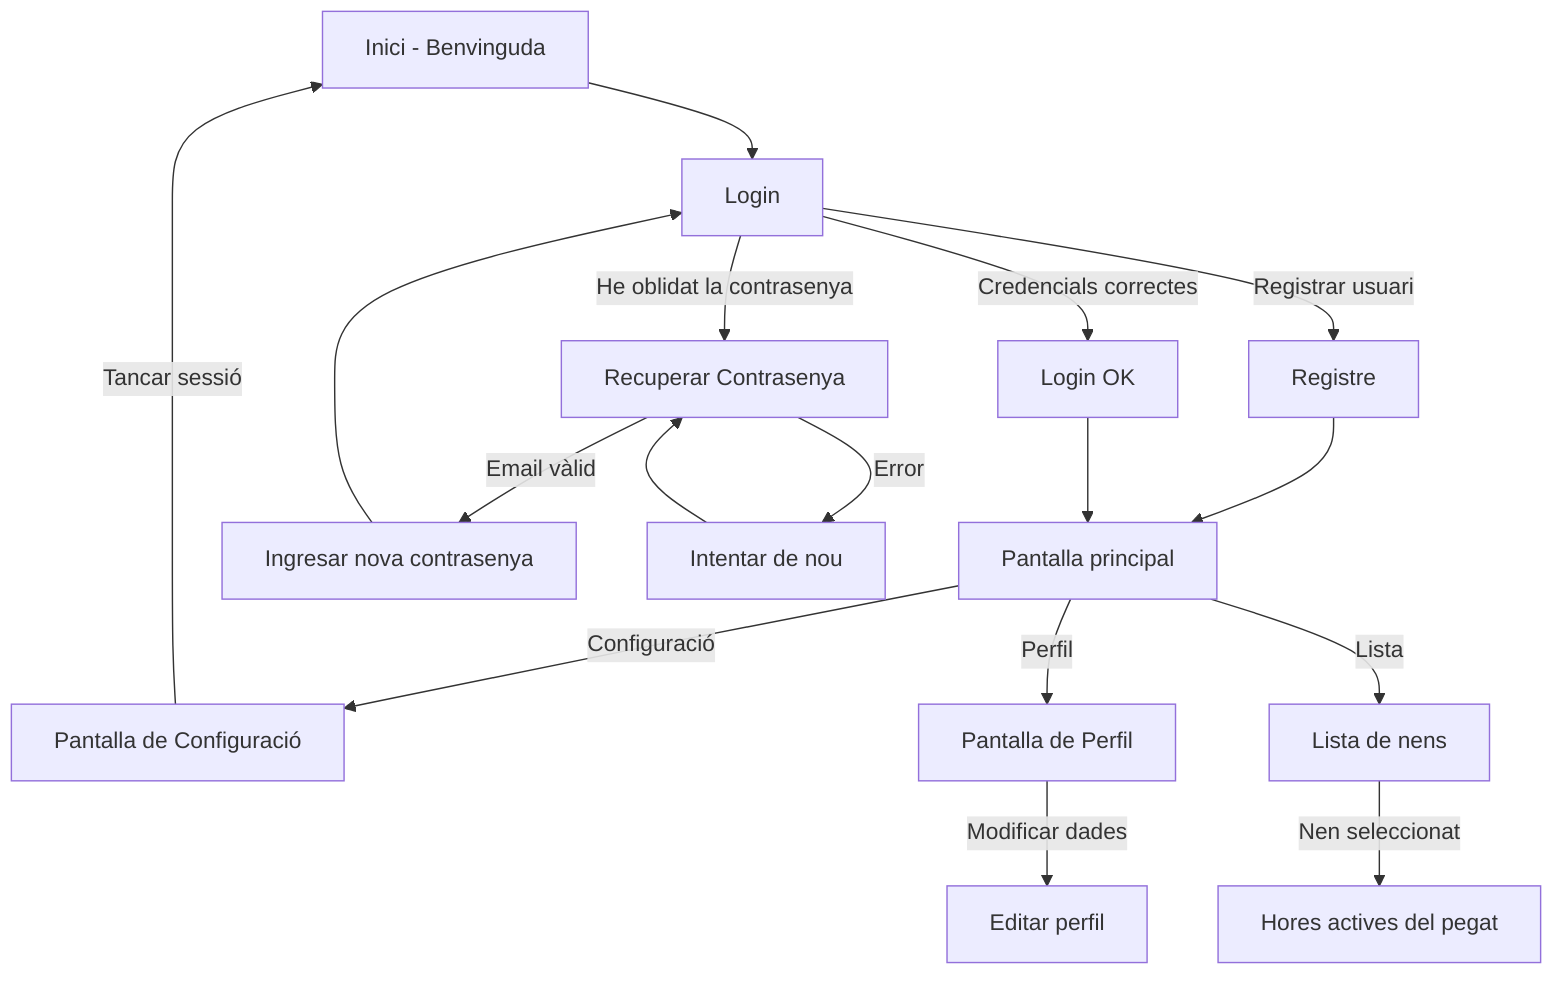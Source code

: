flowchart TD;
    A["Inici - Benvinguda"] --> B["Login"];
    B -->|Registrar usuari| C["Registre"];
    C --> E["Pantalla principal"];
    B -->|Credencials correctes| D["Login OK "];

    
    D --> E["Pantalla principal"];
    E -->|Configuració| G["Pantalla de Configuració"];
    G -->|Tancar sessió|A
    E -->|Perfil| F["Pantalla de Perfil"];
    F -->|Modificar dades|L["Editar perfil"];
    E -->|Lista|J["Lista de nens"];
    J -->|Nen seleccionat|K["Hores actives del pegat"];
    
    B -->|He oblidat la contrasenya| H["Recuperar Contrasenya"];
    H -->|Email vàlid| I["Ingresar nova contrasenya"] --> B;
    H -->|Error| H1["Intentar de nou"] --> H;